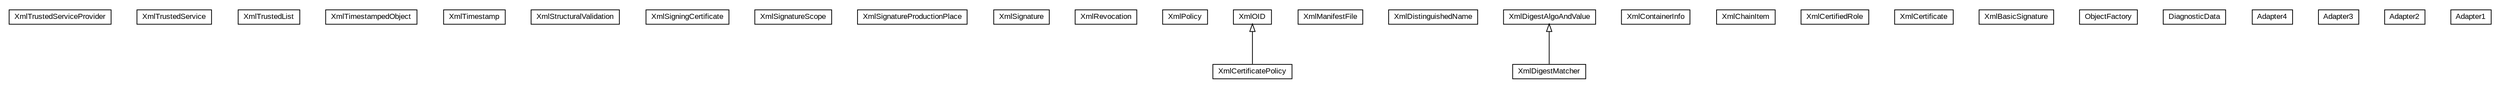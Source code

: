 #!/usr/local/bin/dot
#
# Class diagram 
# Generated by UMLGraph version R5_6-24-gf6e263 (http://www.umlgraph.org/)
#

digraph G {
	edge [fontname="arial",fontsize=10,labelfontname="arial",labelfontsize=10];
	node [fontname="arial",fontsize=10,shape=plaintext];
	nodesep=0.25;
	ranksep=0.5;
	// eu.europa.esig.dss.jaxb.diagnostic.XmlTrustedServiceProvider
	c18858 [label=<<table title="eu.europa.esig.dss.jaxb.diagnostic.XmlTrustedServiceProvider" border="0" cellborder="1" cellspacing="0" cellpadding="2" port="p" href="./XmlTrustedServiceProvider.html">
		<tr><td><table border="0" cellspacing="0" cellpadding="1">
<tr><td align="center" balign="center"> XmlTrustedServiceProvider </td></tr>
		</table></td></tr>
		</table>>, URL="./XmlTrustedServiceProvider.html", fontname="arial", fontcolor="black", fontsize=10.0];
	// eu.europa.esig.dss.jaxb.diagnostic.XmlTrustedService
	c18859 [label=<<table title="eu.europa.esig.dss.jaxb.diagnostic.XmlTrustedService" border="0" cellborder="1" cellspacing="0" cellpadding="2" port="p" href="./XmlTrustedService.html">
		<tr><td><table border="0" cellspacing="0" cellpadding="1">
<tr><td align="center" balign="center"> XmlTrustedService </td></tr>
		</table></td></tr>
		</table>>, URL="./XmlTrustedService.html", fontname="arial", fontcolor="black", fontsize=10.0];
	// eu.europa.esig.dss.jaxb.diagnostic.XmlTrustedList
	c18860 [label=<<table title="eu.europa.esig.dss.jaxb.diagnostic.XmlTrustedList" border="0" cellborder="1" cellspacing="0" cellpadding="2" port="p" href="./XmlTrustedList.html">
		<tr><td><table border="0" cellspacing="0" cellpadding="1">
<tr><td align="center" balign="center"> XmlTrustedList </td></tr>
		</table></td></tr>
		</table>>, URL="./XmlTrustedList.html", fontname="arial", fontcolor="black", fontsize=10.0];
	// eu.europa.esig.dss.jaxb.diagnostic.XmlTimestampedObject
	c18861 [label=<<table title="eu.europa.esig.dss.jaxb.diagnostic.XmlTimestampedObject" border="0" cellborder="1" cellspacing="0" cellpadding="2" port="p" href="./XmlTimestampedObject.html">
		<tr><td><table border="0" cellspacing="0" cellpadding="1">
<tr><td align="center" balign="center"> XmlTimestampedObject </td></tr>
		</table></td></tr>
		</table>>, URL="./XmlTimestampedObject.html", fontname="arial", fontcolor="black", fontsize=10.0];
	// eu.europa.esig.dss.jaxb.diagnostic.XmlTimestamp
	c18862 [label=<<table title="eu.europa.esig.dss.jaxb.diagnostic.XmlTimestamp" border="0" cellborder="1" cellspacing="0" cellpadding="2" port="p" href="./XmlTimestamp.html">
		<tr><td><table border="0" cellspacing="0" cellpadding="1">
<tr><td align="center" balign="center"> XmlTimestamp </td></tr>
		</table></td></tr>
		</table>>, URL="./XmlTimestamp.html", fontname="arial", fontcolor="black", fontsize=10.0];
	// eu.europa.esig.dss.jaxb.diagnostic.XmlStructuralValidation
	c18863 [label=<<table title="eu.europa.esig.dss.jaxb.diagnostic.XmlStructuralValidation" border="0" cellborder="1" cellspacing="0" cellpadding="2" port="p" href="./XmlStructuralValidation.html">
		<tr><td><table border="0" cellspacing="0" cellpadding="1">
<tr><td align="center" balign="center"> XmlStructuralValidation </td></tr>
		</table></td></tr>
		</table>>, URL="./XmlStructuralValidation.html", fontname="arial", fontcolor="black", fontsize=10.0];
	// eu.europa.esig.dss.jaxb.diagnostic.XmlSigningCertificate
	c18864 [label=<<table title="eu.europa.esig.dss.jaxb.diagnostic.XmlSigningCertificate" border="0" cellborder="1" cellspacing="0" cellpadding="2" port="p" href="./XmlSigningCertificate.html">
		<tr><td><table border="0" cellspacing="0" cellpadding="1">
<tr><td align="center" balign="center"> XmlSigningCertificate </td></tr>
		</table></td></tr>
		</table>>, URL="./XmlSigningCertificate.html", fontname="arial", fontcolor="black", fontsize=10.0];
	// eu.europa.esig.dss.jaxb.diagnostic.XmlSignatureScope
	c18865 [label=<<table title="eu.europa.esig.dss.jaxb.diagnostic.XmlSignatureScope" border="0" cellborder="1" cellspacing="0" cellpadding="2" port="p" href="./XmlSignatureScope.html">
		<tr><td><table border="0" cellspacing="0" cellpadding="1">
<tr><td align="center" balign="center"> XmlSignatureScope </td></tr>
		</table></td></tr>
		</table>>, URL="./XmlSignatureScope.html", fontname="arial", fontcolor="black", fontsize=10.0];
	// eu.europa.esig.dss.jaxb.diagnostic.XmlSignatureProductionPlace
	c18866 [label=<<table title="eu.europa.esig.dss.jaxb.diagnostic.XmlSignatureProductionPlace" border="0" cellborder="1" cellspacing="0" cellpadding="2" port="p" href="./XmlSignatureProductionPlace.html">
		<tr><td><table border="0" cellspacing="0" cellpadding="1">
<tr><td align="center" balign="center"> XmlSignatureProductionPlace </td></tr>
		</table></td></tr>
		</table>>, URL="./XmlSignatureProductionPlace.html", fontname="arial", fontcolor="black", fontsize=10.0];
	// eu.europa.esig.dss.jaxb.diagnostic.XmlSignature
	c18867 [label=<<table title="eu.europa.esig.dss.jaxb.diagnostic.XmlSignature" border="0" cellborder="1" cellspacing="0" cellpadding="2" port="p" href="./XmlSignature.html">
		<tr><td><table border="0" cellspacing="0" cellpadding="1">
<tr><td align="center" balign="center"> XmlSignature </td></tr>
		</table></td></tr>
		</table>>, URL="./XmlSignature.html", fontname="arial", fontcolor="black", fontsize=10.0];
	// eu.europa.esig.dss.jaxb.diagnostic.XmlRevocation
	c18868 [label=<<table title="eu.europa.esig.dss.jaxb.diagnostic.XmlRevocation" border="0" cellborder="1" cellspacing="0" cellpadding="2" port="p" href="./XmlRevocation.html">
		<tr><td><table border="0" cellspacing="0" cellpadding="1">
<tr><td align="center" balign="center"> XmlRevocation </td></tr>
		</table></td></tr>
		</table>>, URL="./XmlRevocation.html", fontname="arial", fontcolor="black", fontsize=10.0];
	// eu.europa.esig.dss.jaxb.diagnostic.XmlPolicy
	c18869 [label=<<table title="eu.europa.esig.dss.jaxb.diagnostic.XmlPolicy" border="0" cellborder="1" cellspacing="0" cellpadding="2" port="p" href="./XmlPolicy.html">
		<tr><td><table border="0" cellspacing="0" cellpadding="1">
<tr><td align="center" balign="center"> XmlPolicy </td></tr>
		</table></td></tr>
		</table>>, URL="./XmlPolicy.html", fontname="arial", fontcolor="black", fontsize=10.0];
	// eu.europa.esig.dss.jaxb.diagnostic.XmlOID
	c18870 [label=<<table title="eu.europa.esig.dss.jaxb.diagnostic.XmlOID" border="0" cellborder="1" cellspacing="0" cellpadding="2" port="p" href="./XmlOID.html">
		<tr><td><table border="0" cellspacing="0" cellpadding="1">
<tr><td align="center" balign="center"> XmlOID </td></tr>
		</table></td></tr>
		</table>>, URL="./XmlOID.html", fontname="arial", fontcolor="black", fontsize=10.0];
	// eu.europa.esig.dss.jaxb.diagnostic.XmlManifestFile
	c18871 [label=<<table title="eu.europa.esig.dss.jaxb.diagnostic.XmlManifestFile" border="0" cellborder="1" cellspacing="0" cellpadding="2" port="p" href="./XmlManifestFile.html">
		<tr><td><table border="0" cellspacing="0" cellpadding="1">
<tr><td align="center" balign="center"> XmlManifestFile </td></tr>
		</table></td></tr>
		</table>>, URL="./XmlManifestFile.html", fontname="arial", fontcolor="black", fontsize=10.0];
	// eu.europa.esig.dss.jaxb.diagnostic.XmlDistinguishedName
	c18872 [label=<<table title="eu.europa.esig.dss.jaxb.diagnostic.XmlDistinguishedName" border="0" cellborder="1" cellspacing="0" cellpadding="2" port="p" href="./XmlDistinguishedName.html">
		<tr><td><table border="0" cellspacing="0" cellpadding="1">
<tr><td align="center" balign="center"> XmlDistinguishedName </td></tr>
		</table></td></tr>
		</table>>, URL="./XmlDistinguishedName.html", fontname="arial", fontcolor="black", fontsize=10.0];
	// eu.europa.esig.dss.jaxb.diagnostic.XmlDigestMatcher
	c18873 [label=<<table title="eu.europa.esig.dss.jaxb.diagnostic.XmlDigestMatcher" border="0" cellborder="1" cellspacing="0" cellpadding="2" port="p" href="./XmlDigestMatcher.html">
		<tr><td><table border="0" cellspacing="0" cellpadding="1">
<tr><td align="center" balign="center"> XmlDigestMatcher </td></tr>
		</table></td></tr>
		</table>>, URL="./XmlDigestMatcher.html", fontname="arial", fontcolor="black", fontsize=10.0];
	// eu.europa.esig.dss.jaxb.diagnostic.XmlDigestAlgoAndValue
	c18874 [label=<<table title="eu.europa.esig.dss.jaxb.diagnostic.XmlDigestAlgoAndValue" border="0" cellborder="1" cellspacing="0" cellpadding="2" port="p" href="./XmlDigestAlgoAndValue.html">
		<tr><td><table border="0" cellspacing="0" cellpadding="1">
<tr><td align="center" balign="center"> XmlDigestAlgoAndValue </td></tr>
		</table></td></tr>
		</table>>, URL="./XmlDigestAlgoAndValue.html", fontname="arial", fontcolor="black", fontsize=10.0];
	// eu.europa.esig.dss.jaxb.diagnostic.XmlContainerInfo
	c18875 [label=<<table title="eu.europa.esig.dss.jaxb.diagnostic.XmlContainerInfo" border="0" cellborder="1" cellspacing="0" cellpadding="2" port="p" href="./XmlContainerInfo.html">
		<tr><td><table border="0" cellspacing="0" cellpadding="1">
<tr><td align="center" balign="center"> XmlContainerInfo </td></tr>
		</table></td></tr>
		</table>>, URL="./XmlContainerInfo.html", fontname="arial", fontcolor="black", fontsize=10.0];
	// eu.europa.esig.dss.jaxb.diagnostic.XmlChainItem
	c18876 [label=<<table title="eu.europa.esig.dss.jaxb.diagnostic.XmlChainItem" border="0" cellborder="1" cellspacing="0" cellpadding="2" port="p" href="./XmlChainItem.html">
		<tr><td><table border="0" cellspacing="0" cellpadding="1">
<tr><td align="center" balign="center"> XmlChainItem </td></tr>
		</table></td></tr>
		</table>>, URL="./XmlChainItem.html", fontname="arial", fontcolor="black", fontsize=10.0];
	// eu.europa.esig.dss.jaxb.diagnostic.XmlCertifiedRole
	c18877 [label=<<table title="eu.europa.esig.dss.jaxb.diagnostic.XmlCertifiedRole" border="0" cellborder="1" cellspacing="0" cellpadding="2" port="p" href="./XmlCertifiedRole.html">
		<tr><td><table border="0" cellspacing="0" cellpadding="1">
<tr><td align="center" balign="center"> XmlCertifiedRole </td></tr>
		</table></td></tr>
		</table>>, URL="./XmlCertifiedRole.html", fontname="arial", fontcolor="black", fontsize=10.0];
	// eu.europa.esig.dss.jaxb.diagnostic.XmlCertificatePolicy
	c18878 [label=<<table title="eu.europa.esig.dss.jaxb.diagnostic.XmlCertificatePolicy" border="0" cellborder="1" cellspacing="0" cellpadding="2" port="p" href="./XmlCertificatePolicy.html">
		<tr><td><table border="0" cellspacing="0" cellpadding="1">
<tr><td align="center" balign="center"> XmlCertificatePolicy </td></tr>
		</table></td></tr>
		</table>>, URL="./XmlCertificatePolicy.html", fontname="arial", fontcolor="black", fontsize=10.0];
	// eu.europa.esig.dss.jaxb.diagnostic.XmlCertificate
	c18879 [label=<<table title="eu.europa.esig.dss.jaxb.diagnostic.XmlCertificate" border="0" cellborder="1" cellspacing="0" cellpadding="2" port="p" href="./XmlCertificate.html">
		<tr><td><table border="0" cellspacing="0" cellpadding="1">
<tr><td align="center" balign="center"> XmlCertificate </td></tr>
		</table></td></tr>
		</table>>, URL="./XmlCertificate.html", fontname="arial", fontcolor="black", fontsize=10.0];
	// eu.europa.esig.dss.jaxb.diagnostic.XmlBasicSignature
	c18880 [label=<<table title="eu.europa.esig.dss.jaxb.diagnostic.XmlBasicSignature" border="0" cellborder="1" cellspacing="0" cellpadding="2" port="p" href="./XmlBasicSignature.html">
		<tr><td><table border="0" cellspacing="0" cellpadding="1">
<tr><td align="center" balign="center"> XmlBasicSignature </td></tr>
		</table></td></tr>
		</table>>, URL="./XmlBasicSignature.html", fontname="arial", fontcolor="black", fontsize=10.0];
	// eu.europa.esig.dss.jaxb.diagnostic.ObjectFactory
	c18881 [label=<<table title="eu.europa.esig.dss.jaxb.diagnostic.ObjectFactory" border="0" cellborder="1" cellspacing="0" cellpadding="2" port="p" href="./ObjectFactory.html">
		<tr><td><table border="0" cellspacing="0" cellpadding="1">
<tr><td align="center" balign="center"> ObjectFactory </td></tr>
		</table></td></tr>
		</table>>, URL="./ObjectFactory.html", fontname="arial", fontcolor="black", fontsize=10.0];
	// eu.europa.esig.dss.jaxb.diagnostic.DiagnosticData
	c18882 [label=<<table title="eu.europa.esig.dss.jaxb.diagnostic.DiagnosticData" border="0" cellborder="1" cellspacing="0" cellpadding="2" port="p" href="./DiagnosticData.html">
		<tr><td><table border="0" cellspacing="0" cellpadding="1">
<tr><td align="center" balign="center"> DiagnosticData </td></tr>
		</table></td></tr>
		</table>>, URL="./DiagnosticData.html", fontname="arial", fontcolor="black", fontsize=10.0];
	// eu.europa.esig.dss.jaxb.diagnostic.Adapter4
	c18883 [label=<<table title="eu.europa.esig.dss.jaxb.diagnostic.Adapter4" border="0" cellborder="1" cellspacing="0" cellpadding="2" port="p" href="./Adapter4.html">
		<tr><td><table border="0" cellspacing="0" cellpadding="1">
<tr><td align="center" balign="center"> Adapter4 </td></tr>
		</table></td></tr>
		</table>>, URL="./Adapter4.html", fontname="arial", fontcolor="black", fontsize=10.0];
	// eu.europa.esig.dss.jaxb.diagnostic.Adapter3
	c18884 [label=<<table title="eu.europa.esig.dss.jaxb.diagnostic.Adapter3" border="0" cellborder="1" cellspacing="0" cellpadding="2" port="p" href="./Adapter3.html">
		<tr><td><table border="0" cellspacing="0" cellpadding="1">
<tr><td align="center" balign="center"> Adapter3 </td></tr>
		</table></td></tr>
		</table>>, URL="./Adapter3.html", fontname="arial", fontcolor="black", fontsize=10.0];
	// eu.europa.esig.dss.jaxb.diagnostic.Adapter2
	c18885 [label=<<table title="eu.europa.esig.dss.jaxb.diagnostic.Adapter2" border="0" cellborder="1" cellspacing="0" cellpadding="2" port="p" href="./Adapter2.html">
		<tr><td><table border="0" cellspacing="0" cellpadding="1">
<tr><td align="center" balign="center"> Adapter2 </td></tr>
		</table></td></tr>
		</table>>, URL="./Adapter2.html", fontname="arial", fontcolor="black", fontsize=10.0];
	// eu.europa.esig.dss.jaxb.diagnostic.Adapter1
	c18886 [label=<<table title="eu.europa.esig.dss.jaxb.diagnostic.Adapter1" border="0" cellborder="1" cellspacing="0" cellpadding="2" port="p" href="./Adapter1.html">
		<tr><td><table border="0" cellspacing="0" cellpadding="1">
<tr><td align="center" balign="center"> Adapter1 </td></tr>
		</table></td></tr>
		</table>>, URL="./Adapter1.html", fontname="arial", fontcolor="black", fontsize=10.0];
	//eu.europa.esig.dss.jaxb.diagnostic.XmlDigestMatcher extends eu.europa.esig.dss.jaxb.diagnostic.XmlDigestAlgoAndValue
	c18874:p -> c18873:p [dir=back,arrowtail=empty];
	//eu.europa.esig.dss.jaxb.diagnostic.XmlCertificatePolicy extends eu.europa.esig.dss.jaxb.diagnostic.XmlOID
	c18870:p -> c18878:p [dir=back,arrowtail=empty];
}

